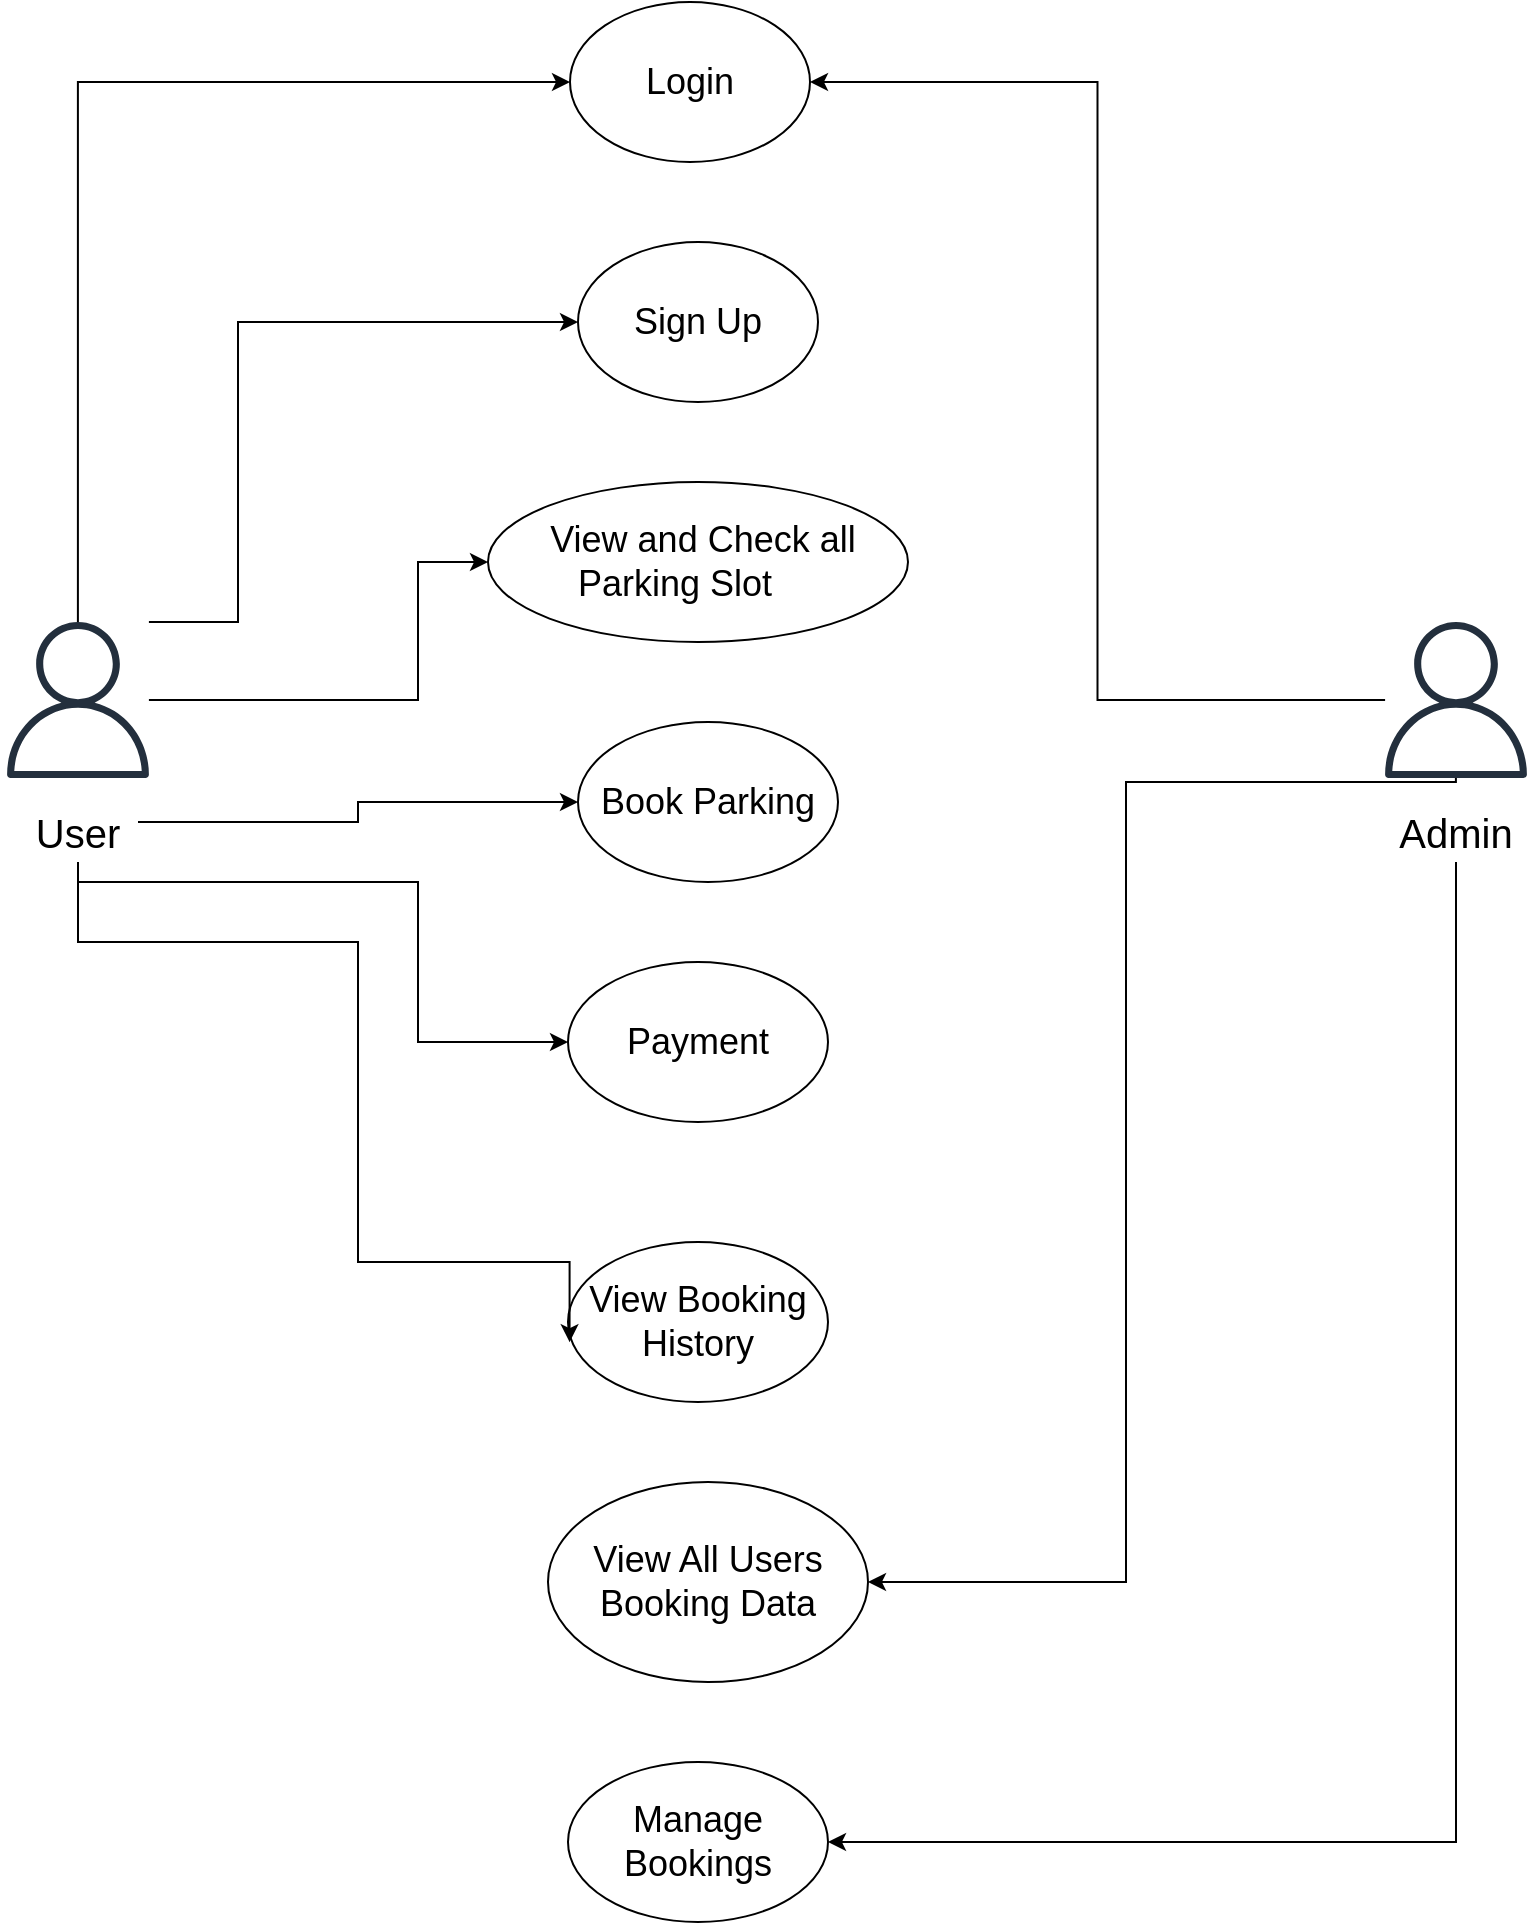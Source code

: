 <mxfile version="22.1.3" type="device">
  <diagram name="Page-1" id="t2ifRCdldT6WOgD1jj9B">
    <mxGraphModel dx="1744" dy="2199" grid="1" gridSize="10" guides="1" tooltips="1" connect="1" arrows="1" fold="1" page="1" pageScale="1" pageWidth="850" pageHeight="1100" math="0" shadow="0">
      <root>
        <mxCell id="0" />
        <mxCell id="1" parent="0" />
        <mxCell id="PbBPsz-gRTcFtRLeuZX8-1" value="&lt;span style=&quot;font-size: 18px;&quot;&gt;Login&lt;/span&gt;" style="ellipse;whiteSpace=wrap;html=1;" vertex="1" parent="1">
          <mxGeometry x="716" y="-780" width="120" height="80" as="geometry" />
        </mxCell>
        <mxCell id="PbBPsz-gRTcFtRLeuZX8-2" value="&lt;span style=&quot;font-size: 18px;&quot;&gt;Sign Up&lt;/span&gt;" style="ellipse;whiteSpace=wrap;html=1;" vertex="1" parent="1">
          <mxGeometry x="720" y="-660" width="120" height="80" as="geometry" />
        </mxCell>
        <mxCell id="PbBPsz-gRTcFtRLeuZX8-3" value="&lt;span style=&quot;font-size: 18px;&quot;&gt;&amp;nbsp;View and Check all Parking Slot&lt;span style=&quot;white-space: pre;&quot;&gt;&#x9;&lt;/span&gt;&lt;/span&gt;" style="ellipse;whiteSpace=wrap;html=1;" vertex="1" parent="1">
          <mxGeometry x="675" y="-540" width="210" height="80" as="geometry" />
        </mxCell>
        <mxCell id="PbBPsz-gRTcFtRLeuZX8-4" value="&lt;span style=&quot;font-size: 18px;&quot;&gt;Book Parking&lt;/span&gt;" style="ellipse;whiteSpace=wrap;html=1;" vertex="1" parent="1">
          <mxGeometry x="720" y="-420" width="130" height="80" as="geometry" />
        </mxCell>
        <mxCell id="PbBPsz-gRTcFtRLeuZX8-5" value="&lt;span style=&quot;font-size: 18px;&quot;&gt;View Booking History&lt;/span&gt;" style="ellipse;whiteSpace=wrap;html=1;" vertex="1" parent="1">
          <mxGeometry x="715" y="-160" width="130" height="80" as="geometry" />
        </mxCell>
        <mxCell id="PbBPsz-gRTcFtRLeuZX8-6" value="&lt;span style=&quot;font-size: 18px;&quot;&gt;View All Users Booking Data&lt;/span&gt;" style="ellipse;whiteSpace=wrap;html=1;" vertex="1" parent="1">
          <mxGeometry x="705" y="-40" width="160" height="100" as="geometry" />
        </mxCell>
        <mxCell id="PbBPsz-gRTcFtRLeuZX8-34" style="edgeStyle=orthogonalEdgeStyle;rounded=0;orthogonalLoop=1;jettySize=auto;html=1;entryX=0;entryY=0.5;entryDx=0;entryDy=0;" edge="1" parent="1" source="PbBPsz-gRTcFtRLeuZX8-14" target="PbBPsz-gRTcFtRLeuZX8-4">
          <mxGeometry relative="1" as="geometry">
            <Array as="points">
              <mxPoint x="610" y="-370" />
              <mxPoint x="610" y="-380" />
            </Array>
          </mxGeometry>
        </mxCell>
        <mxCell id="PbBPsz-gRTcFtRLeuZX8-39" style="edgeStyle=orthogonalEdgeStyle;rounded=0;orthogonalLoop=1;jettySize=auto;html=1;entryX=0;entryY=0.5;entryDx=0;entryDy=0;" edge="1" parent="1" source="PbBPsz-gRTcFtRLeuZX8-14" target="PbBPsz-gRTcFtRLeuZX8-38">
          <mxGeometry relative="1" as="geometry">
            <Array as="points">
              <mxPoint x="470" y="-340" />
              <mxPoint x="640" y="-340" />
              <mxPoint x="640" y="-260" />
            </Array>
          </mxGeometry>
        </mxCell>
        <mxCell id="PbBPsz-gRTcFtRLeuZX8-14" value="&lt;font style=&quot;font-size: 20px;&quot;&gt;User&lt;/font&gt;" style="text;html=1;strokeColor=none;fillColor=none;align=center;verticalAlign=middle;whiteSpace=wrap;rounded=0;" vertex="1" parent="1">
          <mxGeometry x="440" y="-380" width="60" height="30" as="geometry" />
        </mxCell>
        <mxCell id="PbBPsz-gRTcFtRLeuZX8-29" style="edgeStyle=orthogonalEdgeStyle;rounded=0;orthogonalLoop=1;jettySize=auto;html=1;entryX=0;entryY=0.5;entryDx=0;entryDy=0;" edge="1" parent="1" source="PbBPsz-gRTcFtRLeuZX8-20" target="PbBPsz-gRTcFtRLeuZX8-1">
          <mxGeometry relative="1" as="geometry">
            <Array as="points">
              <mxPoint x="470" y="-740" />
            </Array>
          </mxGeometry>
        </mxCell>
        <mxCell id="PbBPsz-gRTcFtRLeuZX8-30" style="edgeStyle=orthogonalEdgeStyle;rounded=0;orthogonalLoop=1;jettySize=auto;html=1;entryX=0;entryY=0.5;entryDx=0;entryDy=0;" edge="1" parent="1" source="PbBPsz-gRTcFtRLeuZX8-20" target="PbBPsz-gRTcFtRLeuZX8-2">
          <mxGeometry relative="1" as="geometry">
            <Array as="points">
              <mxPoint x="550" y="-470" />
              <mxPoint x="550" y="-620" />
            </Array>
          </mxGeometry>
        </mxCell>
        <mxCell id="PbBPsz-gRTcFtRLeuZX8-31" style="edgeStyle=orthogonalEdgeStyle;rounded=0;orthogonalLoop=1;jettySize=auto;html=1;entryX=0;entryY=0.5;entryDx=0;entryDy=0;" edge="1" parent="1" source="PbBPsz-gRTcFtRLeuZX8-20" target="PbBPsz-gRTcFtRLeuZX8-3">
          <mxGeometry relative="1" as="geometry">
            <Array as="points">
              <mxPoint x="640" y="-431" />
              <mxPoint x="640" y="-500" />
            </Array>
          </mxGeometry>
        </mxCell>
        <mxCell id="PbBPsz-gRTcFtRLeuZX8-20" value="" style="sketch=0;outlineConnect=0;fontColor=#232F3E;gradientColor=none;fillColor=#232F3D;strokeColor=none;dashed=0;verticalLabelPosition=bottom;verticalAlign=top;align=center;html=1;fontSize=12;fontStyle=0;aspect=fixed;pointerEvents=1;shape=mxgraph.aws4.user;" vertex="1" parent="1">
          <mxGeometry x="431" y="-470" width="78" height="78" as="geometry" />
        </mxCell>
        <mxCell id="PbBPsz-gRTcFtRLeuZX8-42" style="edgeStyle=orthogonalEdgeStyle;rounded=0;orthogonalLoop=1;jettySize=auto;html=1;entryX=1;entryY=0.5;entryDx=0;entryDy=0;" edge="1" parent="1" source="PbBPsz-gRTcFtRLeuZX8-23" target="PbBPsz-gRTcFtRLeuZX8-41">
          <mxGeometry relative="1" as="geometry">
            <Array as="points">
              <mxPoint x="1159" y="140" />
            </Array>
          </mxGeometry>
        </mxCell>
        <mxCell id="PbBPsz-gRTcFtRLeuZX8-23" value="&lt;font style=&quot;font-size: 20px;&quot;&gt;Admin&lt;/font&gt;" style="text;html=1;strokeColor=none;fillColor=none;align=center;verticalAlign=middle;whiteSpace=wrap;rounded=0;" vertex="1" parent="1">
          <mxGeometry x="1129" y="-380" width="60" height="30" as="geometry" />
        </mxCell>
        <mxCell id="PbBPsz-gRTcFtRLeuZX8-36" style="edgeStyle=orthogonalEdgeStyle;rounded=0;orthogonalLoop=1;jettySize=auto;html=1;entryX=1;entryY=0.5;entryDx=0;entryDy=0;" edge="1" parent="1" source="PbBPsz-gRTcFtRLeuZX8-24" target="PbBPsz-gRTcFtRLeuZX8-1">
          <mxGeometry relative="1" as="geometry" />
        </mxCell>
        <mxCell id="PbBPsz-gRTcFtRLeuZX8-37" style="edgeStyle=orthogonalEdgeStyle;rounded=0;orthogonalLoop=1;jettySize=auto;html=1;entryX=1;entryY=0.5;entryDx=0;entryDy=0;" edge="1" parent="1" source="PbBPsz-gRTcFtRLeuZX8-24" target="PbBPsz-gRTcFtRLeuZX8-6">
          <mxGeometry relative="1" as="geometry">
            <Array as="points">
              <mxPoint x="1159" y="-390" />
              <mxPoint x="994" y="-390" />
              <mxPoint x="994" y="10" />
            </Array>
          </mxGeometry>
        </mxCell>
        <mxCell id="PbBPsz-gRTcFtRLeuZX8-24" value="" style="sketch=0;outlineConnect=0;fontColor=#232F3E;gradientColor=none;fillColor=#232F3D;strokeColor=none;dashed=0;verticalLabelPosition=bottom;verticalAlign=top;align=center;html=1;fontSize=12;fontStyle=0;aspect=fixed;pointerEvents=1;shape=mxgraph.aws4.user;" vertex="1" parent="1">
          <mxGeometry x="1120" y="-470" width="78" height="78" as="geometry" />
        </mxCell>
        <mxCell id="PbBPsz-gRTcFtRLeuZX8-35" style="edgeStyle=orthogonalEdgeStyle;rounded=0;orthogonalLoop=1;jettySize=auto;html=1;entryX=0.006;entryY=0.626;entryDx=0;entryDy=0;entryPerimeter=0;" edge="1" parent="1" source="PbBPsz-gRTcFtRLeuZX8-14" target="PbBPsz-gRTcFtRLeuZX8-5">
          <mxGeometry relative="1" as="geometry">
            <Array as="points">
              <mxPoint x="470" y="-310" />
              <mxPoint x="610" y="-310" />
              <mxPoint x="610" y="-150" />
            </Array>
          </mxGeometry>
        </mxCell>
        <mxCell id="PbBPsz-gRTcFtRLeuZX8-38" value="&lt;span style=&quot;font-size: 18px;&quot;&gt;Payment&lt;/span&gt;" style="ellipse;whiteSpace=wrap;html=1;" vertex="1" parent="1">
          <mxGeometry x="715" y="-300" width="130" height="80" as="geometry" />
        </mxCell>
        <mxCell id="PbBPsz-gRTcFtRLeuZX8-41" value="&lt;span style=&quot;font-size: 18px;&quot;&gt;Manage Bookings&lt;/span&gt;" style="ellipse;whiteSpace=wrap;html=1;" vertex="1" parent="1">
          <mxGeometry x="715" y="100" width="130" height="80" as="geometry" />
        </mxCell>
      </root>
    </mxGraphModel>
  </diagram>
</mxfile>
